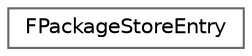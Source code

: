 digraph "Graphical Class Hierarchy"
{
 // INTERACTIVE_SVG=YES
 // LATEX_PDF_SIZE
  bgcolor="transparent";
  edge [fontname=Helvetica,fontsize=10,labelfontname=Helvetica,labelfontsize=10];
  node [fontname=Helvetica,fontsize=10,shape=box,height=0.2,width=0.4];
  rankdir="LR";
  Node0 [id="Node000000",label="FPackageStoreEntry",height=0.2,width=0.4,color="grey40", fillcolor="white", style="filled",URL="$d0/dcf/structFPackageStoreEntry.html",tooltip="Package store entry."];
}
